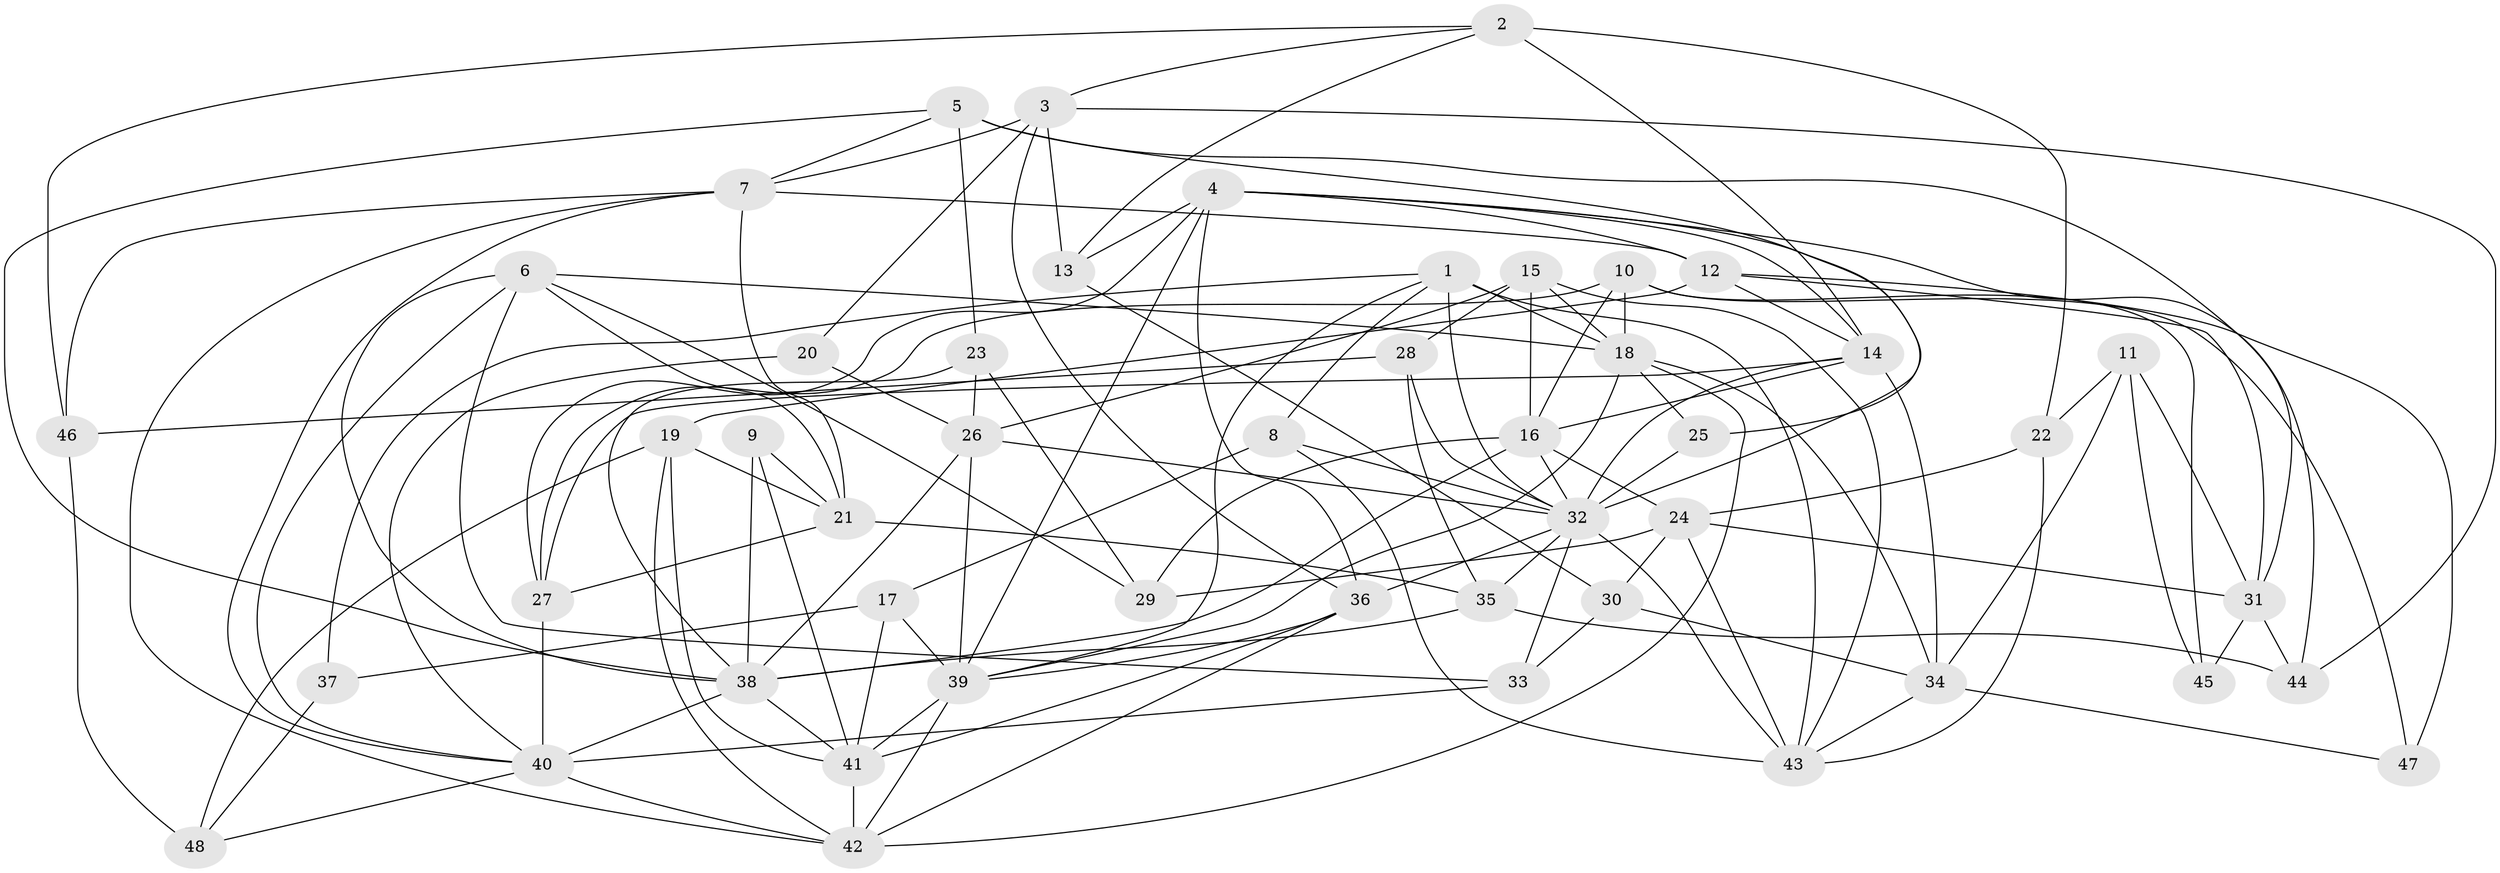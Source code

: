 // original degree distribution, {4: 0.22105263157894736, 6: 0.09473684210526316, 5: 0.21052631578947367, 3: 0.35789473684210527, 8: 0.010526315789473684, 2: 0.08421052631578947, 9: 0.010526315789473684, 7: 0.010526315789473684}
// Generated by graph-tools (version 1.1) at 2025/02/03/09/25 03:02:13]
// undirected, 48 vertices, 130 edges
graph export_dot {
graph [start="1"]
  node [color=gray90,style=filled];
  1;
  2;
  3;
  4;
  5;
  6;
  7;
  8;
  9;
  10;
  11;
  12;
  13;
  14;
  15;
  16;
  17;
  18;
  19;
  20;
  21;
  22;
  23;
  24;
  25;
  26;
  27;
  28;
  29;
  30;
  31;
  32;
  33;
  34;
  35;
  36;
  37;
  38;
  39;
  40;
  41;
  42;
  43;
  44;
  45;
  46;
  47;
  48;
  1 -- 8 [weight=1.0];
  1 -- 18 [weight=2.0];
  1 -- 32 [weight=1.0];
  1 -- 37 [weight=1.0];
  1 -- 39 [weight=1.0];
  1 -- 43 [weight=1.0];
  2 -- 3 [weight=1.0];
  2 -- 13 [weight=1.0];
  2 -- 14 [weight=2.0];
  2 -- 22 [weight=1.0];
  2 -- 46 [weight=1.0];
  3 -- 7 [weight=1.0];
  3 -- 13 [weight=1.0];
  3 -- 20 [weight=1.0];
  3 -- 36 [weight=1.0];
  3 -- 44 [weight=1.0];
  4 -- 12 [weight=1.0];
  4 -- 13 [weight=2.0];
  4 -- 14 [weight=1.0];
  4 -- 27 [weight=1.0];
  4 -- 32 [weight=1.0];
  4 -- 36 [weight=1.0];
  4 -- 39 [weight=1.0];
  4 -- 44 [weight=1.0];
  5 -- 7 [weight=1.0];
  5 -- 23 [weight=1.0];
  5 -- 25 [weight=1.0];
  5 -- 31 [weight=1.0];
  5 -- 38 [weight=1.0];
  6 -- 18 [weight=1.0];
  6 -- 21 [weight=1.0];
  6 -- 29 [weight=1.0];
  6 -- 33 [weight=1.0];
  6 -- 38 [weight=1.0];
  6 -- 40 [weight=1.0];
  7 -- 12 [weight=1.0];
  7 -- 21 [weight=1.0];
  7 -- 40 [weight=1.0];
  7 -- 42 [weight=1.0];
  7 -- 46 [weight=1.0];
  8 -- 17 [weight=1.0];
  8 -- 32 [weight=1.0];
  8 -- 43 [weight=1.0];
  9 -- 21 [weight=1.0];
  9 -- 38 [weight=1.0];
  9 -- 41 [weight=1.0];
  10 -- 16 [weight=1.0];
  10 -- 18 [weight=1.0];
  10 -- 27 [weight=1.0];
  10 -- 45 [weight=1.0];
  10 -- 47 [weight=1.0];
  11 -- 22 [weight=1.0];
  11 -- 31 [weight=1.0];
  11 -- 34 [weight=2.0];
  11 -- 45 [weight=1.0];
  12 -- 14 [weight=1.0];
  12 -- 19 [weight=1.0];
  12 -- 31 [weight=1.0];
  12 -- 47 [weight=1.0];
  13 -- 30 [weight=1.0];
  14 -- 16 [weight=1.0];
  14 -- 27 [weight=1.0];
  14 -- 32 [weight=1.0];
  14 -- 34 [weight=1.0];
  15 -- 16 [weight=1.0];
  15 -- 18 [weight=1.0];
  15 -- 26 [weight=1.0];
  15 -- 28 [weight=1.0];
  15 -- 43 [weight=1.0];
  16 -- 24 [weight=1.0];
  16 -- 29 [weight=1.0];
  16 -- 32 [weight=1.0];
  16 -- 38 [weight=1.0];
  17 -- 37 [weight=1.0];
  17 -- 39 [weight=1.0];
  17 -- 41 [weight=2.0];
  18 -- 25 [weight=1.0];
  18 -- 34 [weight=1.0];
  18 -- 39 [weight=1.0];
  18 -- 42 [weight=1.0];
  19 -- 21 [weight=1.0];
  19 -- 41 [weight=1.0];
  19 -- 42 [weight=2.0];
  19 -- 48 [weight=1.0];
  20 -- 26 [weight=1.0];
  20 -- 40 [weight=1.0];
  21 -- 27 [weight=1.0];
  21 -- 35 [weight=1.0];
  22 -- 24 [weight=1.0];
  22 -- 43 [weight=1.0];
  23 -- 26 [weight=1.0];
  23 -- 29 [weight=1.0];
  23 -- 38 [weight=1.0];
  24 -- 29 [weight=1.0];
  24 -- 30 [weight=1.0];
  24 -- 31 [weight=1.0];
  24 -- 43 [weight=1.0];
  25 -- 32 [weight=1.0];
  26 -- 32 [weight=1.0];
  26 -- 38 [weight=1.0];
  26 -- 39 [weight=1.0];
  27 -- 40 [weight=2.0];
  28 -- 32 [weight=1.0];
  28 -- 35 [weight=1.0];
  28 -- 46 [weight=1.0];
  30 -- 33 [weight=1.0];
  30 -- 34 [weight=1.0];
  31 -- 44 [weight=1.0];
  31 -- 45 [weight=2.0];
  32 -- 33 [weight=1.0];
  32 -- 35 [weight=1.0];
  32 -- 36 [weight=1.0];
  32 -- 43 [weight=2.0];
  33 -- 40 [weight=1.0];
  34 -- 43 [weight=1.0];
  34 -- 47 [weight=1.0];
  35 -- 38 [weight=1.0];
  35 -- 44 [weight=1.0];
  36 -- 39 [weight=1.0];
  36 -- 41 [weight=1.0];
  36 -- 42 [weight=1.0];
  37 -- 48 [weight=1.0];
  38 -- 40 [weight=2.0];
  38 -- 41 [weight=1.0];
  39 -- 41 [weight=1.0];
  39 -- 42 [weight=1.0];
  40 -- 42 [weight=1.0];
  40 -- 48 [weight=1.0];
  41 -- 42 [weight=2.0];
  46 -- 48 [weight=1.0];
}
